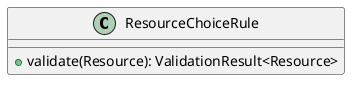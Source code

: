 @startuml

    class ResourceChoiceRule [[ResourceChoiceRule.html]] {
        +validate(Resource): ValidationResult<Resource>
    }

@enduml

